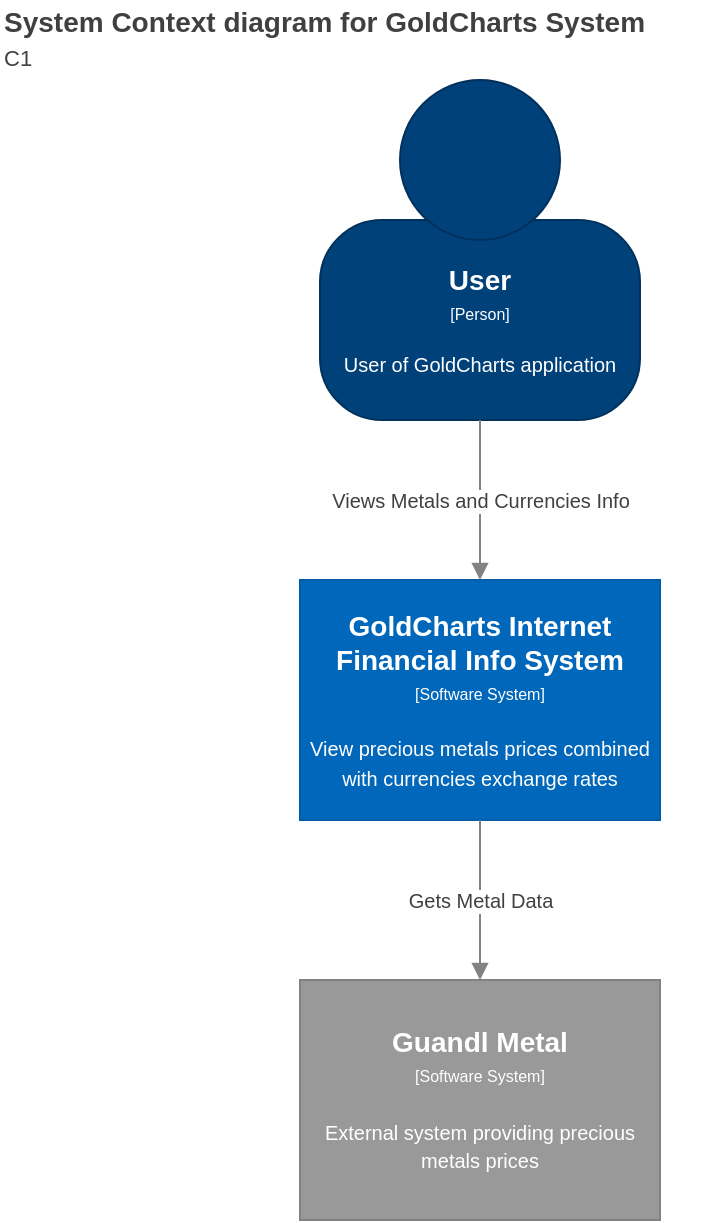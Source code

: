 <mxfile version="14.0.0" type="device"><diagram id="UJlyGFXVCkptwmDJzh81" name="Page-1"><mxGraphModel dx="-169" dy="2013" grid="1" gridSize="10" guides="1" tooltips="1" connect="1" arrows="1" fold="1" page="1" pageScale="1" pageWidth="827" pageHeight="1169" background="#ffffff" math="0" shadow="0"><root><object label="" id="0"><mxCell/></object><mxCell id="1" parent="0"/><object label="" placeholders="1" instruction="edit data of the lower shape within the group" id="-qrRuf1xz459yRDTAl5k-1"><mxCell style="group;resizable=0;" parent="1" vertex="1" connectable="0"><mxGeometry x="1000" y="10" width="160" height="170" as="geometry"/></mxCell></object><object label="&lt;div style=&quot;color: rgb(255 , 255 , 255) ; white-space: normal&quot;&gt;&lt;span style=&quot;font-size: 14px&quot;&gt;&lt;b&gt;User&lt;/b&gt;&lt;/span&gt;&lt;/div&gt;&lt;div style=&quot;color: rgb(255 , 255 , 255) ; white-space: normal&quot;&gt;&lt;font style=&quot;font-size: 8px&quot;&gt;[Person]&lt;/font&gt;&lt;/div&gt;&lt;div style=&quot;color: rgb(255 , 255 , 255) ; white-space: normal ; font-size: 8px&quot;&gt;&lt;span style=&quot;font-size: x-small&quot;&gt;&lt;br&gt;&lt;/span&gt;&lt;/div&gt;&lt;div style=&quot;color: rgb(255 , 255 , 255) ; white-space: normal&quot;&gt;&lt;font size=&quot;1&quot;&gt;User of GoldCharts application&lt;br&gt;&lt;/font&gt;&lt;/div&gt;" name="Actor Name" description="Description" placeholders="1" id="-qrRuf1xz459yRDTAl5k-2"><mxCell style="rounded=1;whiteSpace=wrap;html=1;strokeColor=#00315C;fillColor=#004179;fontColor=#000000;arcSize=31;" parent="-qrRuf1xz459yRDTAl5k-1" vertex="1"><mxGeometry y="70" width="160" height="100" as="geometry"/></mxCell></object><mxCell id="-qrRuf1xz459yRDTAl5k-3" value="" style="ellipse;whiteSpace=wrap;html=1;aspect=fixed;strokeColor=#00315C;fillColor=#004179;fontColor=#000000;" parent="-qrRuf1xz459yRDTAl5k-1" vertex="1"><mxGeometry x="40" width="80" height="80" as="geometry"/></mxCell><object label="&lt;div&gt;&lt;span style=&quot;font-size: 14px&quot;&gt;&lt;b&gt;GoldCharts Internet Financial Info System&lt;/b&gt; &lt;br&gt;&lt;/span&gt;&lt;/div&gt;&lt;div&gt;&lt;span style=&quot;font-size: 8px&quot;&gt;[Software System]&lt;/span&gt;&lt;/div&gt;&lt;div&gt;&lt;span style=&quot;font-size: 8px&quot;&gt;&lt;br&gt;&lt;/span&gt;&lt;/div&gt;&lt;div&gt;&lt;font size=&quot;1&quot;&gt;View precious metals prices combined with currencies exchange rates&lt;br&gt;&lt;/font&gt;&lt;/div&gt;" placeholders="1" name="Software System Name" description="Description" id="-qrRuf1xz459yRDTAl5k-4"><mxCell style="rounded=0;whiteSpace=wrap;html=1;fillColor=#0067BA;fontColor=#FFFFFF;strokeColor=#005DA8;resizable=0;" parent="1" vertex="1"><mxGeometry x="990" y="260" width="180" height="120" as="geometry"/></mxCell></object><object label="&lt;div&gt;&lt;span style=&quot;font-size: 14px&quot;&gt;&lt;b&gt;Guandl Metal&lt;/b&gt;&lt;br&gt;&lt;/span&gt;&lt;/div&gt;&lt;div&gt;&lt;span style=&quot;font-size: 8px&quot;&gt;[Software System&lt;/span&gt;&lt;span style=&quot;font-size: 8px&quot;&gt;]&lt;/span&gt;&lt;/div&gt;&lt;div&gt;&lt;span style=&quot;font-size: 8px&quot;&gt;&lt;br&gt;&lt;/span&gt;&lt;/div&gt;&lt;div&gt;&lt;font size=&quot;1&quot;&gt;External system providing precious metals prices&lt;br&gt;&lt;/font&gt;&lt;/div&gt;" placeholders="1" name="External System Name" description="Description of Software System" id="-qrRuf1xz459yRDTAl5k-6"><mxCell style="rounded=0;whiteSpace=wrap;html=1;fillColor=#999999;fontColor=#FFFFFF;strokeColor=#828282;resizable=0;" parent="1" vertex="1"><mxGeometry x="990" y="460" width="180" height="120" as="geometry"/></mxCell></object><object label="Views Metals and Currencies Info " placeholders="1" name="Data Flow Item Name" technology="HTTP" id="-qrRuf1xz459yRDTAl5k-7"><mxCell style="endArrow=block;html=1;fontSize=10;fontColor=#404040;strokeWidth=1;endFill=1;strokeColor=#828282;elbow=vertical;exitX=0.5;exitY=1;exitDx=0;exitDy=0;entryX=0.5;entryY=0;entryDx=0;entryDy=0;" parent="1" source="-qrRuf1xz459yRDTAl5k-2" target="-qrRuf1xz459yRDTAl5k-4" edge="1"><mxGeometry width="50" height="50" relative="1" as="geometry"><mxPoint x="980" y="210" as="sourcePoint"/><mxPoint x="1180" y="210" as="targetPoint"/><mxPoint as="offset"/></mxGeometry></mxCell></object><object label="Gets Metal Data" placeholders="1" name="Data Flow Item Name" technology="HTTP" id="-qrRuf1xz459yRDTAl5k-9"><mxCell style="endArrow=block;html=1;fontSize=10;fontColor=#404040;strokeWidth=1;endFill=1;strokeColor=#828282;elbow=vertical;exitX=0.5;exitY=1;exitDx=0;exitDy=0;entryX=0.5;entryY=0;entryDx=0;entryDy=0;" parent="1" target="-qrRuf1xz459yRDTAl5k-6" edge="1" source="-qrRuf1xz459yRDTAl5k-4"><mxGeometry width="50" height="50" relative="1" as="geometry"><mxPoint x="1156" y="371" as="sourcePoint"/><mxPoint x="1080" y="464" as="targetPoint"/><mxPoint as="offset"/></mxGeometry></mxCell></object><object label="&lt;div&gt;System Context diagram for GoldCharts System&lt;/div&gt;&lt;div&gt;&lt;span style=&quot;font-weight: normal&quot;&gt;&lt;font style=&quot;font-size: 11px&quot;&gt;C1&lt;/font&gt;&lt;/span&gt;&lt;br&gt;&lt;/div&gt;&lt;font size=&quot;1&quot;&gt;&lt;span style=&quot;font-weight: 400&quot;&gt;&lt;/span&gt;&lt;/font&gt;" placeholders="1" name="Diagram Name" description="Description" id="gTSZfv4bNq1eho2SIYsH-1"><mxCell style="text;html=1;resizable=0;points=[];autosize=1;align=left;verticalAlign=top;spacingTop=-4;fontSize=14;fontColor=#404040;fontStyle=1" parent="1" vertex="1"><mxGeometry x="840" y="-30" width="350" height="40" as="geometry"/></mxCell></object></root></mxGraphModel></diagram></mxfile>
